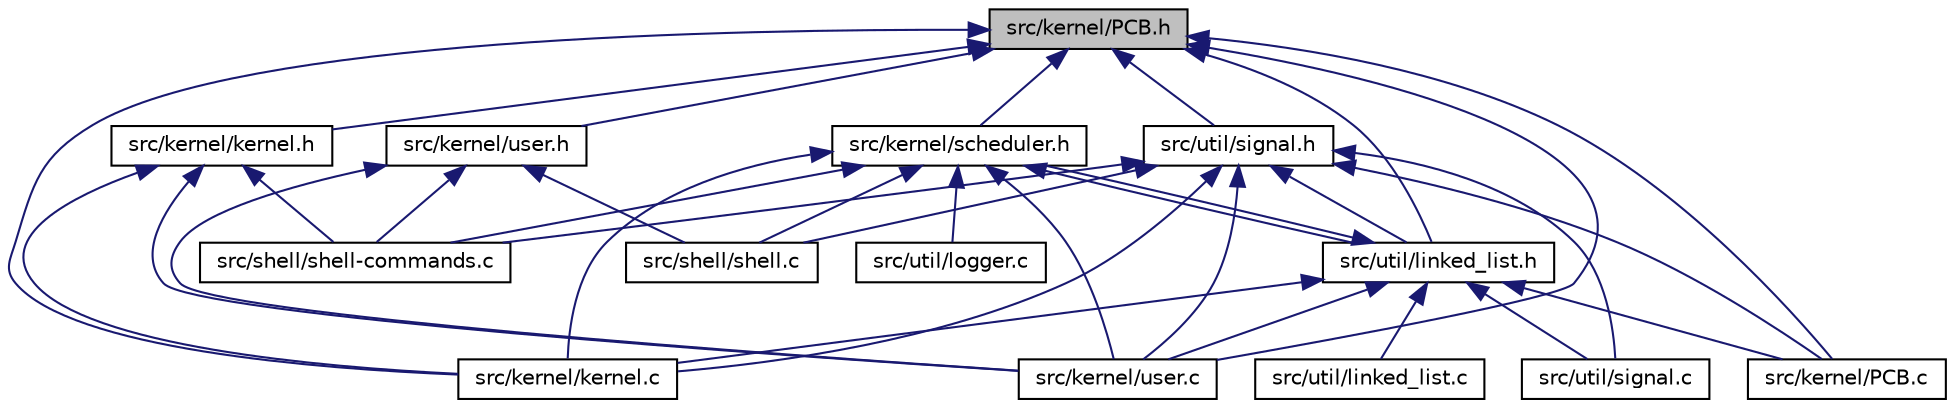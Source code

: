 digraph "src/kernel/PCB.h"
{
 // LATEX_PDF_SIZE
  edge [fontname="Helvetica",fontsize="10",labelfontname="Helvetica",labelfontsize="10"];
  node [fontname="Helvetica",fontsize="10",shape=record];
  Node1 [label="src/kernel/PCB.h",height=0.2,width=0.4,color="black", fillcolor="grey75", style="filled", fontcolor="black",tooltip="Header file for Process Control Block (PCB) related definitions and functions."];
  Node1 -> Node2 [dir="back",color="midnightblue",fontsize="10",style="solid"];
  Node2 [label="src/kernel/kernel.c",height=0.2,width=0.4,color="black", fillcolor="white", style="filled",URL="$kernel_8c.html",tooltip="C file for kernel-level functions related to process management: k_process_kill(),..."];
  Node1 -> Node3 [dir="back",color="midnightblue",fontsize="10",style="solid"];
  Node3 [label="src/kernel/kernel.h",height=0.2,width=0.4,color="black", fillcolor="white", style="filled",URL="$kernel_8h.html",tooltip="Header file for kernel-level functions related to process management."];
  Node3 -> Node2 [dir="back",color="midnightblue",fontsize="10",style="solid"];
  Node3 -> Node4 [dir="back",color="midnightblue",fontsize="10",style="solid"];
  Node4 [label="src/kernel/user.c",height=0.2,width=0.4,color="black", fillcolor="white", style="filled",URL="$user_8c.html",tooltip="C file for user-level functions and system calls."];
  Node3 -> Node5 [dir="back",color="midnightblue",fontsize="10",style="solid"];
  Node5 [label="src/shell/shell-commands.c",height=0.2,width=0.4,color="black", fillcolor="white", style="filled",URL="$shell-commands_8c.html",tooltip="This file implements all shell commands and built-in functions for the PennOS project...."];
  Node1 -> Node6 [dir="back",color="midnightblue",fontsize="10",style="solid"];
  Node6 [label="src/kernel/PCB.c",height=0.2,width=0.4,color="black", fillcolor="white", style="filled",URL="$PCB_8c.html",tooltip="C file for Process Control Block (PCB) related definitions and functions."];
  Node1 -> Node7 [dir="back",color="midnightblue",fontsize="10",style="solid"];
  Node7 [label="src/kernel/scheduler.h",height=0.2,width=0.4,color="black", fillcolor="white", style="filled",URL="$scheduler_8h.html",tooltip="Header file for the scheduler module."];
  Node7 -> Node2 [dir="back",color="midnightblue",fontsize="10",style="solid"];
  Node7 -> Node4 [dir="back",color="midnightblue",fontsize="10",style="solid"];
  Node7 -> Node5 [dir="back",color="midnightblue",fontsize="10",style="solid"];
  Node7 -> Node8 [dir="back",color="midnightblue",fontsize="10",style="solid"];
  Node8 [label="src/shell/shell.c",height=0.2,width=0.4,color="black", fillcolor="white", style="filled",URL="$shell_8c.html",tooltip="C file for the PennOS shell, containing functions for the shell."];
  Node7 -> Node9 [dir="back",color="midnightblue",fontsize="10",style="solid"];
  Node9 [label="src/util/linked_list.h",height=0.2,width=0.4,color="black", fillcolor="white", style="filled",URL="$linked__list_8h_source.html",tooltip=" "];
  Node9 -> Node2 [dir="back",color="midnightblue",fontsize="10",style="solid"];
  Node9 -> Node6 [dir="back",color="midnightblue",fontsize="10",style="solid"];
  Node9 -> Node7 [dir="back",color="midnightblue",fontsize="10",style="solid"];
  Node9 -> Node4 [dir="back",color="midnightblue",fontsize="10",style="solid"];
  Node9 -> Node10 [dir="back",color="midnightblue",fontsize="10",style="solid"];
  Node10 [label="src/util/linked_list.c",height=0.2,width=0.4,color="black", fillcolor="white", style="filled",URL="$linked__list_8c.html",tooltip="Implementation of linked list functions."];
  Node9 -> Node11 [dir="back",color="midnightblue",fontsize="10",style="solid"];
  Node11 [label="src/util/signal.c",height=0.2,width=0.4,color="black", fillcolor="white", style="filled",URL="$signal_8c.html",tooltip="Implementation of signal handling functions for PennOS."];
  Node7 -> Node12 [dir="back",color="midnightblue",fontsize="10",style="solid"];
  Node12 [label="src/util/logger.c",height=0.2,width=0.4,color="black", fillcolor="white", style="filled",URL="$logger_8c.html",tooltip="Implementation of logging functions for PennOS."];
  Node1 -> Node4 [dir="back",color="midnightblue",fontsize="10",style="solid"];
  Node1 -> Node13 [dir="back",color="midnightblue",fontsize="10",style="solid"];
  Node13 [label="src/kernel/user.h",height=0.2,width=0.4,color="black", fillcolor="white", style="filled",URL="$user_8h.html",tooltip="Header file for user-level functions and system calls."];
  Node13 -> Node4 [dir="back",color="midnightblue",fontsize="10",style="solid"];
  Node13 -> Node5 [dir="back",color="midnightblue",fontsize="10",style="solid"];
  Node13 -> Node8 [dir="back",color="midnightblue",fontsize="10",style="solid"];
  Node1 -> Node9 [dir="back",color="midnightblue",fontsize="10",style="solid"];
  Node1 -> Node14 [dir="back",color="midnightblue",fontsize="10",style="solid"];
  Node14 [label="src/util/signal.h",height=0.2,width=0.4,color="black", fillcolor="white", style="filled",URL="$signal_8h_source.html",tooltip=" "];
  Node14 -> Node2 [dir="back",color="midnightblue",fontsize="10",style="solid"];
  Node14 -> Node6 [dir="back",color="midnightblue",fontsize="10",style="solid"];
  Node14 -> Node4 [dir="back",color="midnightblue",fontsize="10",style="solid"];
  Node14 -> Node5 [dir="back",color="midnightblue",fontsize="10",style="solid"];
  Node14 -> Node8 [dir="back",color="midnightblue",fontsize="10",style="solid"];
  Node14 -> Node9 [dir="back",color="midnightblue",fontsize="10",style="solid"];
  Node14 -> Node11 [dir="back",color="midnightblue",fontsize="10",style="solid"];
}
